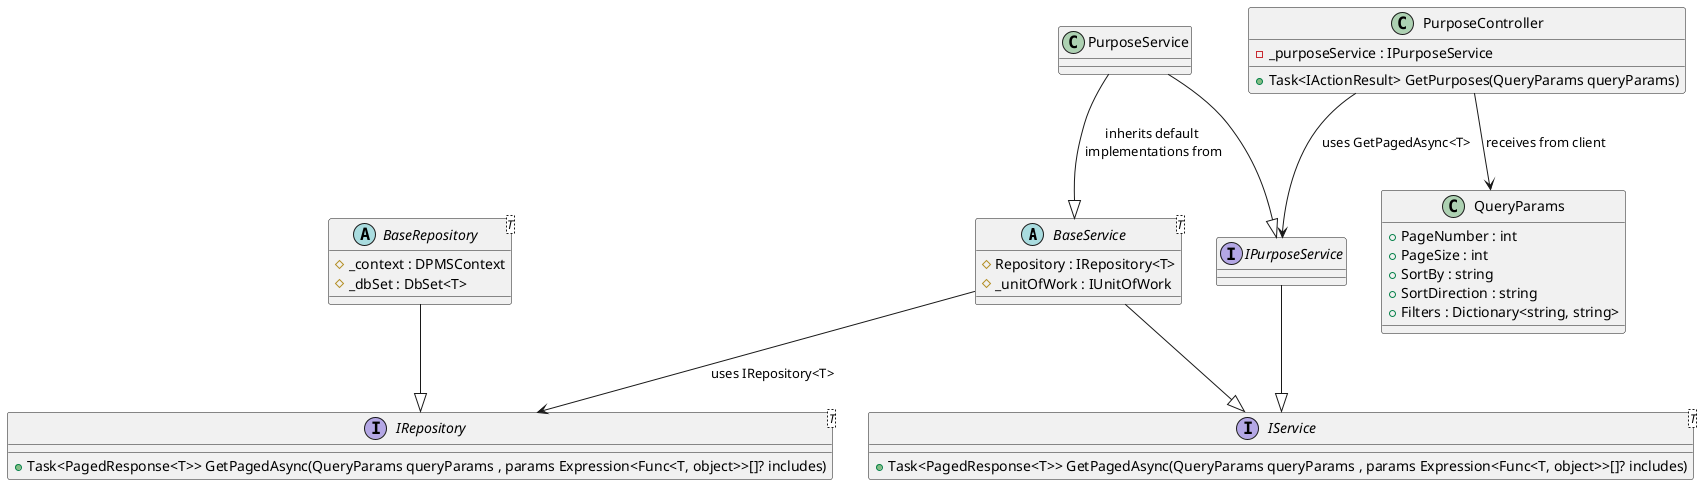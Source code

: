 @startuml

abstract class BaseService<T> {
    #Repository : IRepository<T>
    #_unitOfWork : IUnitOfWork
}

abstract class BaseRepository<T> {
    #_context : DPMSContext
    #_dbSet : DbSet<T>
}

interface IRepository<T> {
    +Task<PagedResponse<T>> GetPagedAsync(QueryParams queryParams , params Expression<Func<T, object>>[]? includes)
}

BaseRepository --|> IRepository

BaseService --|> IService
BaseService --> IRepository : uses IRepository<T>

class PurposeController {
    -_purposeService : IPurposeService

    +Task<IActionResult> GetPurposes(QueryParams queryParams)
}

class QueryParams {
    +PageNumber : int
    +PageSize : int
    +SortBy : string
    +SortDirection : string
    +Filters : Dictionary<string, string>
}

class PurposeService {
}

interface IPurposeService {
}

interface IService<T> {
    +Task<PagedResponse<T>> GetPagedAsync(QueryParams queryParams , params Expression<Func<T, object>>[]? includes)
}

IPurposeService --|> IService
PurposeService --|> IPurposeService
PurposeService --|> BaseService : inherits default \nimplementations from
PurposeController --> IPurposeService : uses GetPagedAsync<T>
PurposeController --> QueryParams : receives from client

@enduml